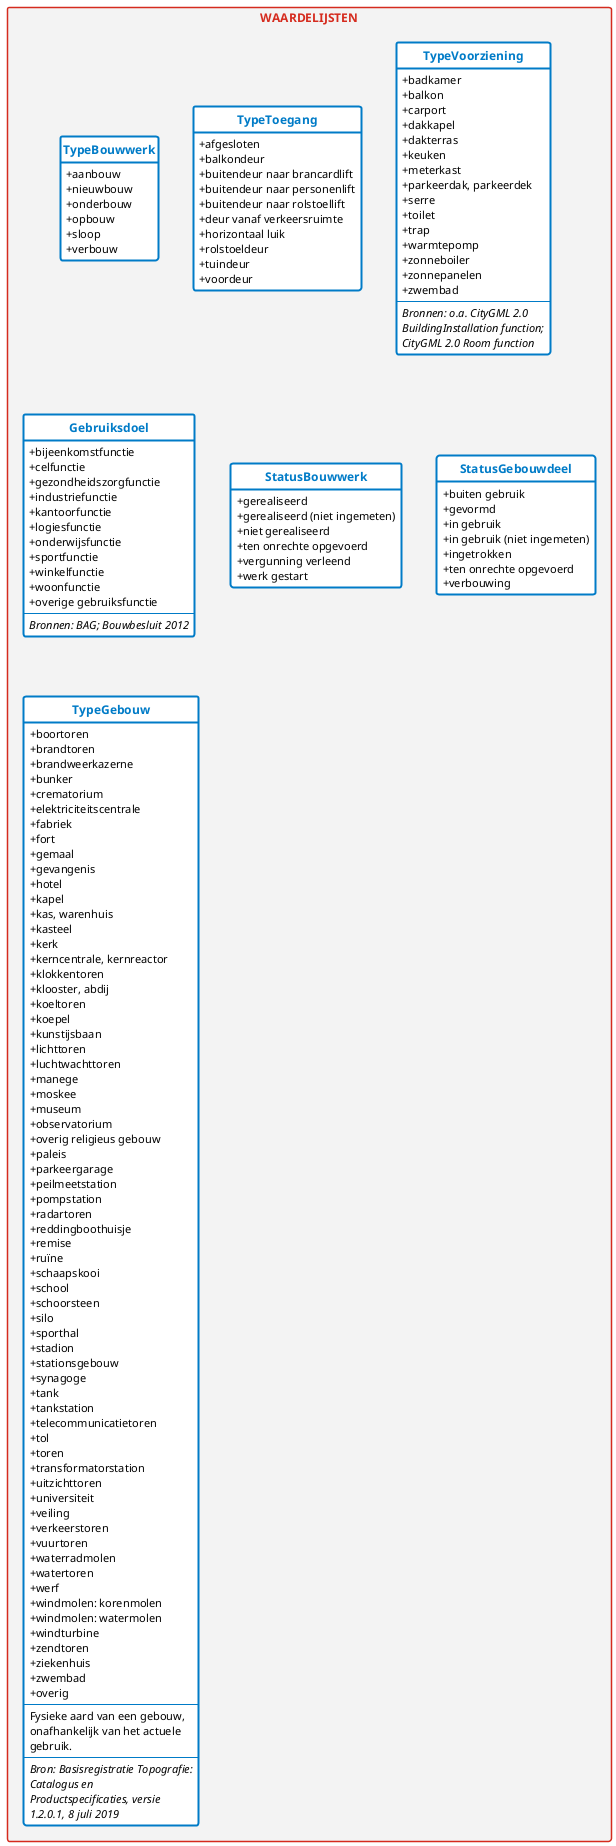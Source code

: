 @startuml

' --------v-v-v-v-v-v-v-v--------
' https://www.rijkshuisstijl.nl/organisatiespecifieke-richtlijnen/ministerie-van-binnenlandse-zaken-en-koninkrijksrelaties/deelidentiteit-kerndepartement-bzk
' https://www.rijkshuisstijl.nl/basiselementen/basiselementen-online/online-kleuren
'
' # Communicatiekleuren
' Het kerndepartement van BZK heeft uit het kleurenpalet van de rijkshuisstijl drie kleuren (elk met tint1 / tint2) gekozen:
' - Rijksoverheid hemelblauw #007bc7 (#b2d7ee/#d9ebf7)
' - Rijksoverheid rood #d52b1e (#f2bfbb/#f9dfdd)
' - Rijksoverheid groen #39870c (#c3dbb6/#e1eddb)
' Het gebruik van deze kleuren in combinatie met veel wit wordt gestimuleerd.
'
' # Tinten voor achtergrondkaders, grafieken en tabellen
' Voor achtergrondkaders, grafieken en tabellen kunnen 7 neutrale grijstinten of tinten van een communicatiekleur in stappen van 20% worden toegepast. Voor tekstachtergrond wordt grijstint1 of communicatiekleur tint2 aanbevolen om aan de contrasteisen voor een goede leesbaarheid te voldoen.
'
' Rijksoverheid grijs 1 #f3f3f3
' Rijksoverheid grijs 2 #e6e6e6
' Rijksoverheid grijs 3 #cccccc
' Rijksoverheid grijs 4 #b4b4b4
' Rijksoverheid grijs 5 #999999
' Rijksoverheid grijs 6 #696969
' Rijksoverheid grijs 7 #535353

' --------^-^-^-^-^-^-^-^--------

skinparam defaultFontColor black
skinparam defaultFontName Lucida Sans
skinparam defaultFontSize 11
skinparam defaultFontStyle normal
skinparam defaultMonospacedFontName Lucida Sans Typewriter
' skinparam defaultTextAlignment left
' skinparam lineType ortho
' skinparam lineType polyline
skinparam shadowing false
skinparam wrapWidth 165

skinparam class {
    ArrowColor #39870c
    ArrowFontSize 10
'     ArrowTextAlignment center
    ArrowThickness 1.5
'     AttributeFontColor #000000
    AttributeIconSize 0
    BackgroundColor #ffffff
    BorderColor #007bc7
    BorderThickness 2
    FontColor #007bc7
    FontSize 12
    FontStyle bold
'     StereotypeFontStyle italic
'     StereotypeFontColor #000000
}

skinparam class<<extern>> {
    AttributeFontColor #b4b4b4
    BorderColor #b4b4b4
    FontColor #b4b4b4
    StereotypeFontColor #b4b4b4
}

skinparam class<<vrijwillig>> {
    BorderThickness 1
    FontStyle normal
}

skinparam note {
    BackgroundColor #fdf6bb
    BorderColor #f9e11e
    FontColor #007bc7
}

skinparam package {
    BackgroundColor #f3f3f3
    BorderColor #d52b1e
    FontColor #d52b1e
    FontSize 12
    FontStyle bold
    Style rectangle
}

skinparam package<< subpackage >> {
    BackgroundColor #e6e6e6
    BorderColor #e6e6e6
    FontStyle normal
}

hide circle

hide empty members

hide stereotype

' hide attributes

' hide methods

' title Conceptueel model voor Bouwwerken

' =================================================================================================

' hide AbstractObject

package "WAARDELIJSTEN" {

' together {
'     class Gebruiksdoel
'     class TypeBouwwerk
'     class TypeConstructie
'     class TypeGebouw
'     class TypeMetagegeven
'     class TypeVoorziening
' }

'     class TypeConstructie << Referentielijst >> {
'         + beton
'         + houtskelet
'         + metselwerk
'         + prefab
'         + staalstructuur
'     }

    class TypeBouwwerk << Referentielijst >> {
        + aanbouw
        + nieuwbouw
        + onderbouw
        + opbouw
        + sloop
        + verbouw
    }

    class TypeToegang << Referentielijst >> {
        + afgesloten
        + balkondeur
        + buitendeur naar brancardlift
        + buitendeur naar personenlift
        + buitendeur naar rolstoellift
        + deur vanaf verkeersruimte
        + horizontaal luik
        + rolstoeldeur
        + tuindeur
        + voordeur
    }

    class TypeVoorziening << Referentielijst >> {
        + badkamer
        + balkon
        + carport
        + dakkapel
        + dakterras
        + keuken
        + meterkast
        + parkeerdak, parkeerdek
        + serre
        + toilet
        + trap
        + warmtepomp
        + zonneboiler
        + zonnepanelen
        + zwembad
'         + atelier/hobbyruimte
'         + berging
'         + dakopbouw
'         + garage
'         + kelder
'         + souterrain
'         + terras
'         + toren
'         + zolder
        --
        <i>Bronnen: o.a. CityGML 2.0 BuildingInstallation function; CityGML 2.0 Room function</i>
    }

'     class TypeMetagegeven << Referentielijst >> {
'         accuraatheid
'         bewerkingsmethode
'         in onderzoek
'         inwinningsmethode
'     }

    class Gebruiksdoel << Referentielijst >> {
        + bijeenkomstfunctie
        + celfunctie
        + gezondheidszorgfunctie
        + industriefunctie
        + kantoorfunctie
        + logiesfunctie
        + onderwijsfunctie
        + sportfunctie
        + winkelfunctie
        + woonfunctie
        + overige gebruiksfunctie
        --
        <i>Bronnen: BAG; Bouwbesluit 2012</i>
    }

    class StatusBouwwerk << Referentielijst >> {
        + {field} gerealiseerd
        + {field} gerealiseerd (niet ingemeten)
        + {field} niet gerealiseerd
        + {field} ten onrechte opgevoerd
        + {field} vergunning verleend
        + {field} werk gestart
    }

    class StatusGebouwdeel << Referentielijst >> {
        + {field} buiten gebruik
        + {field} gevormd
        + {field} in gebruik
        + {field} in gebruik (niet ingemeten)
        + {field} ingetrokken
        + {field} ten onrechte opgevoerd
        + {field} verbouwing
    }

    class TypeGebouw << Referentielijst >> {
' http://inspire.ec.europa.eu/codelist/BuildingNatureValue
'         + boog
'         + bunker
'         + dam
'         + grotgebouw
'         + kapel
'         + kas
'         + kasteel
'         + kerk
'         + moskee
'         + opslagtank
'         + overkapping
'         + schuur
'         + silo
'         + stadion
'         + synagoge
'         + tempel
'         + toren
'         + vuurtoren
'         + windmolen
'         + windturbine
'         + zonnescherm
'         --
'         <i>Bron: INSPIRE BuildingNatureValue</i>
'
        + boortoren
        + brandtoren
        + brandweerkazerne
        + bunker
        + crematorium
        + elektriciteitscentrale
        + fabriek
        + fort
        + gemaal
        + gevangenis
        + hotel
        + kapel
        + kas, warenhuis
        + kasteel
        + kerk
        + kerncentrale, kernreactor
        + klokkentoren
        + klooster, abdij
        + koeltoren
        + koepel
        + kunstijsbaan
        + lichttoren
        + luchtwachttoren
        + manege
        + moskee
        + museum
        + observatorium
        + overig religieus gebouw
        + paleis
        + parkeergarage
        + peilmeetstation
        + pompstation
        + radartoren
        + reddingboothuisje
        + remise
        + ruïne
        + schaapskooi
        + school
        + schoorsteen
        + silo
        + sporthal
        + stadion
        + stationsgebouw
        + synagoge
        + tank
        + tankstation
        + telecommunicatietoren
        + tol
        + toren
        + transformatorstation
        + uitzichttoren
        + universiteit
        + veiling
        + verkeerstoren
        + vuurtoren
        + waterradmolen
        + watertoren
        + werf
        + windmolen: korenmolen
        + windmolen: watermolen
        + windturbine
        + zendtoren
        + ziekenhuis
        + zwembad
        + overig
'         + bezoekerscentrum
'         + dok
'         + gemeentehuis
'         + huizenblok
'         + kliniek, inrichting, sanatorium
'         + markant gebouw
'         + militair gebouw
'         + parkeerdak, parkeerdek
'         + politiebureau
'         + postkantoor
'         + psychiatrisch ziekenhuis, psychiatrisch centrum
'         + radarpost
'         + radiotoren, televisietoren
'         + recreatiecentrum
'         + stadskantoor, hulpsecretarie
'         + wegrestaurant
'         + windmolen
        --
        Fysieke aard van een gebouw, onafhankelijk van het actuele gebruik.
        --
        <i>Bron: Basisregistratie Topografie: Catalogus en Productspecificaties, versie 1.2.0.1, 8 juli 2019</i>
    }

}

@enduml
